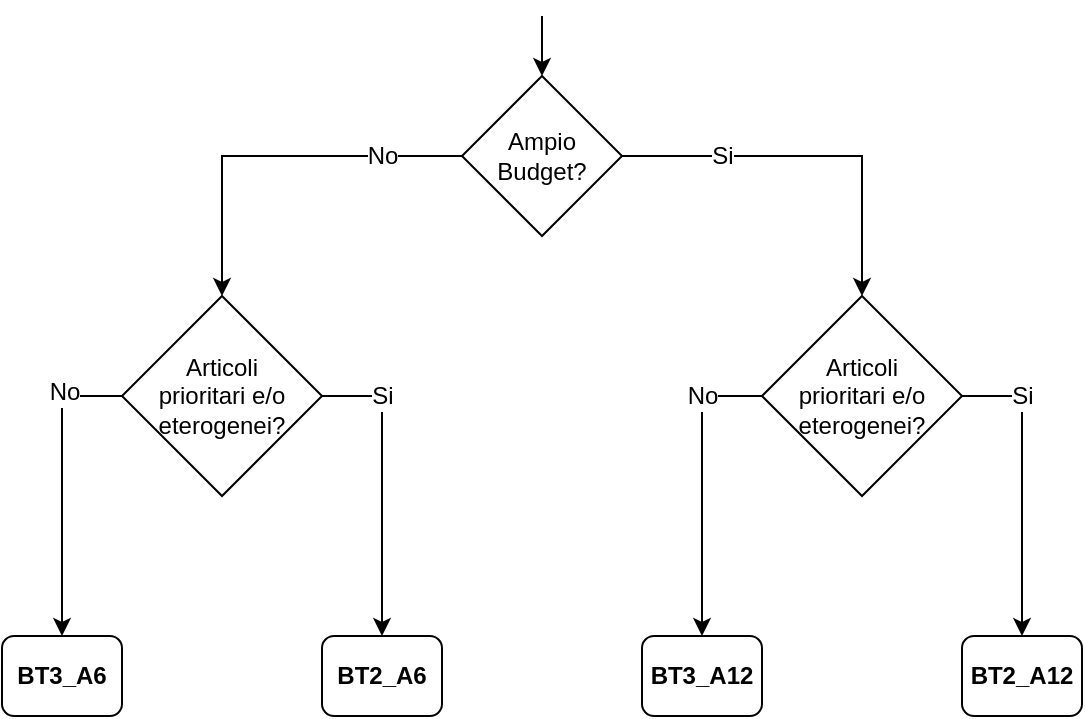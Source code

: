 <mxfile version="10.6.3"><diagram id="QsLZcvczmUsANT1gfwEd" name="Page-1"><mxGraphModel dx="1074" dy="580" grid="1" gridSize="10" guides="1" tooltips="1" connect="1" arrows="1" fold="1" page="1" pageScale="1" pageWidth="827" pageHeight="1169" math="0" shadow="0"><root><mxCell id="0"/><mxCell id="1" parent="0"/><mxCell id="UGwa4VBe-5AHNpNUnTis-3" style="edgeStyle=orthogonalEdgeStyle;rounded=0;orthogonalLoop=1;jettySize=auto;html=1;entryX=0.5;entryY=0;entryDx=0;entryDy=0;" parent="1" source="UGwa4VBe-5AHNpNUnTis-2" target="UGwa4VBe-5AHNpNUnTis-5" edge="1"><mxGeometry relative="1" as="geometry"><mxPoint x="320" y="270" as="targetPoint"/><Array as="points"><mxPoint x="240" y="110"/></Array></mxGeometry></mxCell><mxCell id="UGwa4VBe-5AHNpNUnTis-18" value="No" style="text;html=1;resizable=0;points=[];align=center;verticalAlign=middle;labelBackgroundColor=#ffffff;" parent="UGwa4VBe-5AHNpNUnTis-3" vertex="1" connectable="0"><mxGeometry x="-0.505" y="3" relative="1" as="geometry"><mxPoint x="7" y="-3" as="offset"/></mxGeometry></mxCell><mxCell id="UGwa4VBe-5AHNpNUnTis-4" style="edgeStyle=orthogonalEdgeStyle;rounded=0;orthogonalLoop=1;jettySize=auto;html=1;entryX=0.5;entryY=0;entryDx=0;entryDy=0;" parent="1" source="UGwa4VBe-5AHNpNUnTis-2" target="UGwa4VBe-5AHNpNUnTis-17" edge="1"><mxGeometry relative="1" as="geometry"><mxPoint x="560" y="190" as="targetPoint"/><Array as="points"><mxPoint x="560" y="110"/></Array></mxGeometry></mxCell><mxCell id="UGwa4VBe-5AHNpNUnTis-19" value="Si" style="text;html=1;resizable=0;points=[];align=center;verticalAlign=middle;labelBackgroundColor=#ffffff;" parent="UGwa4VBe-5AHNpNUnTis-4" vertex="1" connectable="0"><mxGeometry x="-0.168" y="-2" relative="1" as="geometry"><mxPoint x="-29" y="-2" as="offset"/></mxGeometry></mxCell><mxCell id="UGwa4VBe-5AHNpNUnTis-2" value="Ampio Budget?&lt;br&gt;" style="rhombus;whiteSpace=wrap;html=1;" parent="1" vertex="1"><mxGeometry x="360" y="70" width="80" height="80" as="geometry"/></mxCell><mxCell id="UGwa4VBe-5AHNpNUnTis-10" style="edgeStyle=orthogonalEdgeStyle;rounded=0;orthogonalLoop=1;jettySize=auto;html=1;entryX=0.5;entryY=0;entryDx=0;entryDy=0;" parent="1" source="UGwa4VBe-5AHNpNUnTis-5" target="UGwa4VBe-5AHNpNUnTis-13" edge="1"><mxGeometry relative="1" as="geometry"><mxPoint x="360" y="350" as="targetPoint"/><Array as="points"><mxPoint x="320" y="230"/></Array></mxGeometry></mxCell><mxCell id="UGwa4VBe-5AHNpNUnTis-21" value="Si" style="text;html=1;resizable=0;points=[];align=center;verticalAlign=middle;labelBackgroundColor=#ffffff;" parent="UGwa4VBe-5AHNpNUnTis-10" vertex="1" connectable="0"><mxGeometry x="-0.6" y="-4" relative="1" as="geometry"><mxPoint x="4" as="offset"/></mxGeometry></mxCell><mxCell id="UGwa4VBe-5AHNpNUnTis-11" style="edgeStyle=orthogonalEdgeStyle;rounded=0;orthogonalLoop=1;jettySize=auto;html=1;entryX=0.5;entryY=0;entryDx=0;entryDy=0;" parent="1" source="UGwa4VBe-5AHNpNUnTis-5" target="UGwa4VBe-5AHNpNUnTis-14" edge="1"><mxGeometry relative="1" as="geometry"><mxPoint x="120" y="350" as="targetPoint"/><Array as="points"><mxPoint x="160" y="230"/></Array></mxGeometry></mxCell><mxCell id="UGwa4VBe-5AHNpNUnTis-20" value="No" style="text;html=1;resizable=0;points=[];align=center;verticalAlign=middle;labelBackgroundColor=#ffffff;" parent="UGwa4VBe-5AHNpNUnTis-11" vertex="1" connectable="0"><mxGeometry x="-0.613" y="-2" relative="1" as="geometry"><mxPoint as="offset"/></mxGeometry></mxCell><mxCell id="UGwa4VBe-5AHNpNUnTis-5" value="&lt;font style=&quot;font-size: 12px&quot;&gt;Articoli &lt;br&gt;prioritari&amp;nbsp;e/o &lt;br&gt;eterogenei?&lt;/font&gt;" style="rhombus;whiteSpace=wrap;html=1;" parent="1" vertex="1"><mxGeometry x="190" y="180" width="100" height="100" as="geometry"/></mxCell><mxCell id="UGwa4VBe-5AHNpNUnTis-8" style="edgeStyle=orthogonalEdgeStyle;rounded=0;orthogonalLoop=1;jettySize=auto;html=1;entryX=0.5;entryY=0;entryDx=0;entryDy=0;" parent="1" target="UGwa4VBe-5AHNpNUnTis-15" edge="1"><mxGeometry relative="1" as="geometry"><mxPoint x="440" y="350" as="targetPoint"/><mxPoint x="520" y="230" as="sourcePoint"/><Array as="points"><mxPoint x="480" y="230"/></Array></mxGeometry></mxCell><mxCell id="UGwa4VBe-5AHNpNUnTis-22" value="No" style="text;html=1;resizable=0;points=[];align=center;verticalAlign=middle;labelBackgroundColor=#ffffff;" parent="UGwa4VBe-5AHNpNUnTis-8" vertex="1" connectable="0"><mxGeometry x="-0.5" y="15" relative="1" as="geometry"><mxPoint x="-15" as="offset"/></mxGeometry></mxCell><mxCell id="UGwa4VBe-5AHNpNUnTis-9" style="edgeStyle=orthogonalEdgeStyle;rounded=0;orthogonalLoop=1;jettySize=auto;html=1;entryX=0.5;entryY=0;entryDx=0;entryDy=0;" parent="1" target="UGwa4VBe-5AHNpNUnTis-16" edge="1"><mxGeometry relative="1" as="geometry"><mxPoint x="680" y="350" as="targetPoint"/><mxPoint x="600" y="230" as="sourcePoint"/><Array as="points"><mxPoint x="640" y="230"/></Array></mxGeometry></mxCell><mxCell id="UGwa4VBe-5AHNpNUnTis-23" value="Si" style="text;html=1;resizable=0;points=[];align=center;verticalAlign=middle;labelBackgroundColor=#ffffff;" parent="UGwa4VBe-5AHNpNUnTis-9" vertex="1" connectable="0"><mxGeometry x="-0.5" y="-14" relative="1" as="geometry"><mxPoint x="14" as="offset"/></mxGeometry></mxCell><mxCell id="UGwa4VBe-5AHNpNUnTis-13" value="&lt;span&gt;BT2_A6&lt;/span&gt;" style="rounded=1;whiteSpace=wrap;html=1;fontStyle=1" parent="1" vertex="1"><mxGeometry x="290" y="350" width="60" height="40" as="geometry"/></mxCell><mxCell id="UGwa4VBe-5AHNpNUnTis-14" value="BT3_A6" style="rounded=1;whiteSpace=wrap;html=1;fontStyle=1" parent="1" vertex="1"><mxGeometry x="130" y="350" width="60" height="40" as="geometry"/></mxCell><mxCell id="UGwa4VBe-5AHNpNUnTis-15" value="&lt;span&gt;BT3_A12&lt;/span&gt;" style="rounded=1;whiteSpace=wrap;html=1;fontStyle=1" parent="1" vertex="1"><mxGeometry x="450" y="350" width="60" height="40" as="geometry"/></mxCell><mxCell id="UGwa4VBe-5AHNpNUnTis-16" value="&lt;span&gt;BT2_A12&lt;/span&gt;" style="rounded=1;whiteSpace=wrap;html=1;fontStyle=1" parent="1" vertex="1"><mxGeometry x="610" y="350" width="60" height="40" as="geometry"/></mxCell><mxCell id="UGwa4VBe-5AHNpNUnTis-17" value="&lt;font style=&quot;font-size: 12px&quot;&gt;Articoli &lt;br&gt;prioritari&amp;nbsp;e/o &lt;br&gt;eterogenei?&lt;/font&gt;" style="rhombus;whiteSpace=wrap;html=1;" parent="1" vertex="1"><mxGeometry x="510" y="180" width="100" height="100" as="geometry"/></mxCell><mxCell id="UGwa4VBe-5AHNpNUnTis-24" value="" style="endArrow=classic;html=1;entryX=0.5;entryY=0;entryDx=0;entryDy=0;" parent="1" target="UGwa4VBe-5AHNpNUnTis-2" edge="1"><mxGeometry width="50" height="50" relative="1" as="geometry"><mxPoint x="400" y="40" as="sourcePoint"/><mxPoint x="180" y="410" as="targetPoint"/></mxGeometry></mxCell></root></mxGraphModel></diagram></mxfile>